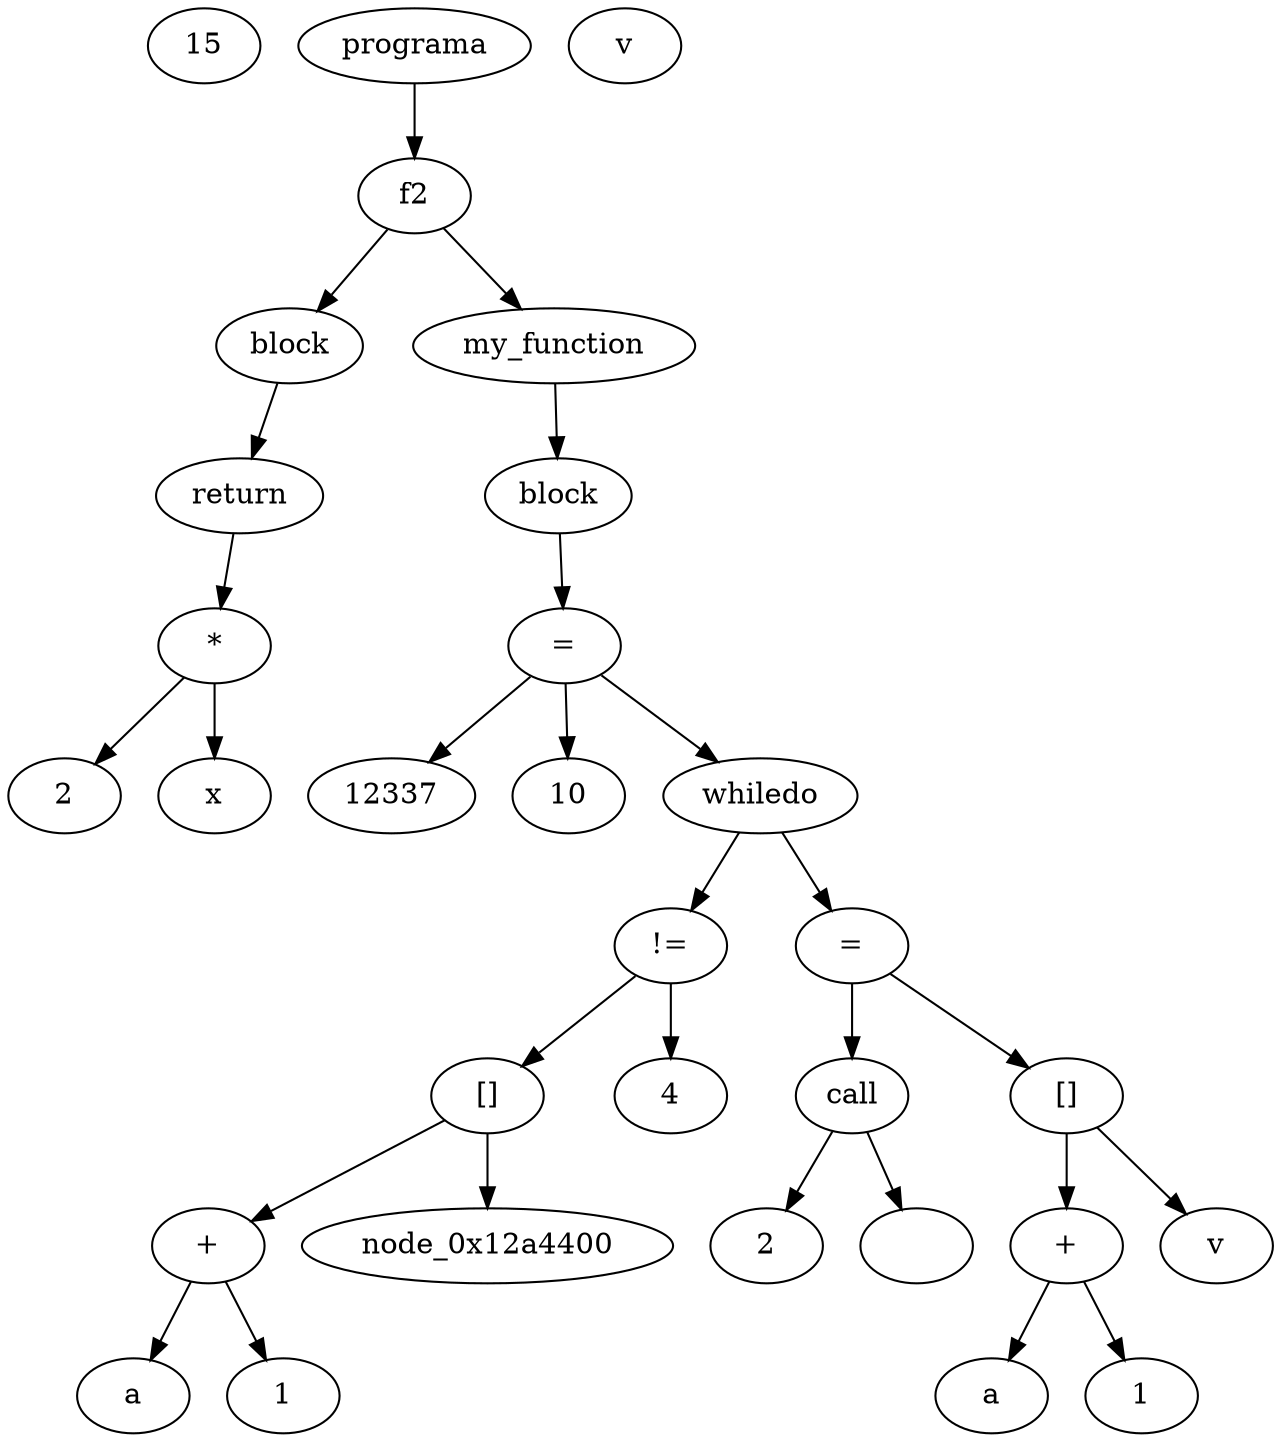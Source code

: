 digraph G {
node_0x12ae100 [label="15"]
node_0x12c1b90 [label="2"]
node_0x12c1c00 [label="x"]
node_0x12c1c30 [label="*"]
node_0x12c1c30 -> node_0x12c1b90
node_0x12c1c30 -> node_0x12c1c00
node_0x12c1c80 [label="return"]
node_0x12c1c80 -> node_0x12c1c30
node_0x12c1cd0 [label="block"]
node_0x12c1cd0 -> node_0x12c1c80
node_0x12c1d20 [label="f2"]
node_0x12c1d20 -> node_0x12c1cd0
node_0x12c6ca0 [label="12337"]
node_0x12c6cd0 [label="="]
node_0x12c6d00 [label="10"]
node_0x12c6cd0 -> node_0x12c6d00
node_0x12c6cd0 -> node_0x12c6ca0
node_0x12cbc40 [label="a"]
node_0x12d0b00 [label="1"]
node_0x12d0b30 [label="+"]
node_0x12d0b30 -> node_0x12cbc40
node_0x12d0b30 -> node_0x12d0b00
node_0x12d0b80 [label="[]"]
node_0x12d0bb0 [label="v"]
node_0x12d0b80 -> node_0x12a4400
node_0x12d0b80 -> node_0x12d0b30
node_0x12da900 [label="4"]
node_0x12da930 [label="!="]
node_0x12da930 -> node_0x12d0b80
node_0x12da930 -> node_0x12da900
node_0x12df870 [label="a"]
node_0x12df8e0 [label="1"]
node_0x12df910 [label="+"]
node_0x12df910 -> node_0x12df870
node_0x12df910 -> node_0x12df8e0
node_0x12df9e0 [label="2"]
node_0x12dfa10 [label="call"]
node_0x12dfa40 [label=""]
node_0x12dfa10 -> node_0x12dfa40
node_0x12dfa10 -> node_0x12df9e0
node_0x12dfa90 [label="="]
node_0x12dfac0 [label="[]"]
node_0x12dfaf0 [label="v"]
node_0x12dfa90 -> node_0x12dfac0
node_0x12dfa90 -> node_0x12dfa10
node_0x12dfac0 -> node_0x12dfaf0
node_0x12dfac0 -> node_0x12df910
node_0x12dfb60 [label="whiledo"]
node_0x12dfb60 -> node_0x12da930
node_0x12dfb60 -> node_0x12dfa90
node_0x12c6cd0 -> node_0x12dfb60
node_0x12dfbb0 [label="block"]
node_0x12dfbb0 -> node_0x12c6cd0
node_0x12dfc00 [label="my_function"]
node_0x12dfc00 -> node_0x12dfbb0
node_0x12c1d20 -> node_0x12dfc00
node_0x12dfc50 [label="programa"]
node_0x12dfc50 -> node_0x12c1d20
}
